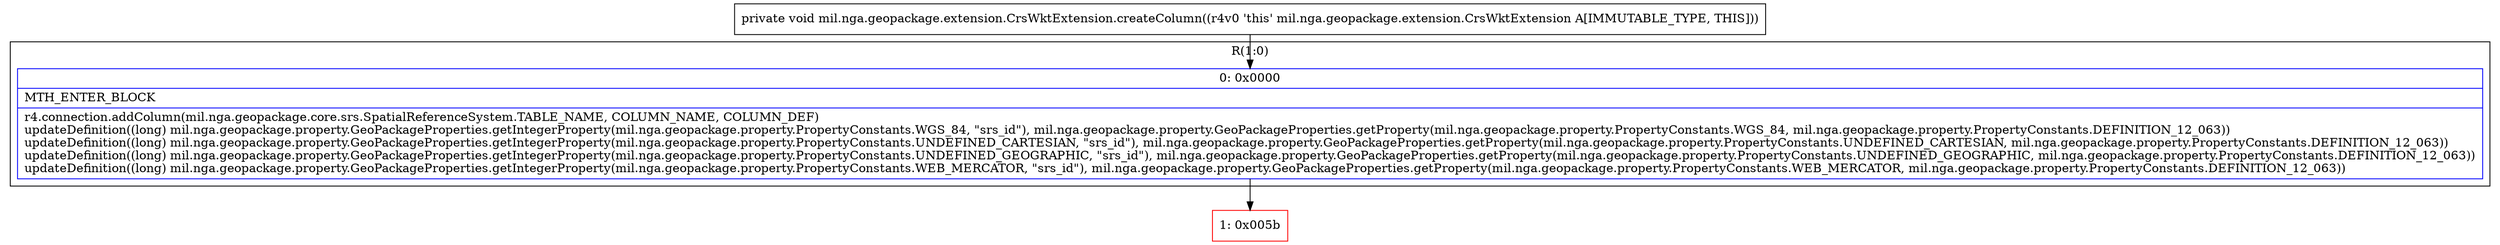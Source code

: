 digraph "CFG formil.nga.geopackage.extension.CrsWktExtension.createColumn()V" {
subgraph cluster_Region_1784188091 {
label = "R(1:0)";
node [shape=record,color=blue];
Node_0 [shape=record,label="{0\:\ 0x0000|MTH_ENTER_BLOCK\l|r4.connection.addColumn(mil.nga.geopackage.core.srs.SpatialReferenceSystem.TABLE_NAME, COLUMN_NAME, COLUMN_DEF)\lupdateDefinition((long) mil.nga.geopackage.property.GeoPackageProperties.getIntegerProperty(mil.nga.geopackage.property.PropertyConstants.WGS_84, \"srs_id\"), mil.nga.geopackage.property.GeoPackageProperties.getProperty(mil.nga.geopackage.property.PropertyConstants.WGS_84, mil.nga.geopackage.property.PropertyConstants.DEFINITION_12_063))\lupdateDefinition((long) mil.nga.geopackage.property.GeoPackageProperties.getIntegerProperty(mil.nga.geopackage.property.PropertyConstants.UNDEFINED_CARTESIAN, \"srs_id\"), mil.nga.geopackage.property.GeoPackageProperties.getProperty(mil.nga.geopackage.property.PropertyConstants.UNDEFINED_CARTESIAN, mil.nga.geopackage.property.PropertyConstants.DEFINITION_12_063))\lupdateDefinition((long) mil.nga.geopackage.property.GeoPackageProperties.getIntegerProperty(mil.nga.geopackage.property.PropertyConstants.UNDEFINED_GEOGRAPHIC, \"srs_id\"), mil.nga.geopackage.property.GeoPackageProperties.getProperty(mil.nga.geopackage.property.PropertyConstants.UNDEFINED_GEOGRAPHIC, mil.nga.geopackage.property.PropertyConstants.DEFINITION_12_063))\lupdateDefinition((long) mil.nga.geopackage.property.GeoPackageProperties.getIntegerProperty(mil.nga.geopackage.property.PropertyConstants.WEB_MERCATOR, \"srs_id\"), mil.nga.geopackage.property.GeoPackageProperties.getProperty(mil.nga.geopackage.property.PropertyConstants.WEB_MERCATOR, mil.nga.geopackage.property.PropertyConstants.DEFINITION_12_063))\l}"];
}
Node_1 [shape=record,color=red,label="{1\:\ 0x005b}"];
MethodNode[shape=record,label="{private void mil.nga.geopackage.extension.CrsWktExtension.createColumn((r4v0 'this' mil.nga.geopackage.extension.CrsWktExtension A[IMMUTABLE_TYPE, THIS])) }"];
MethodNode -> Node_0;
Node_0 -> Node_1;
}


